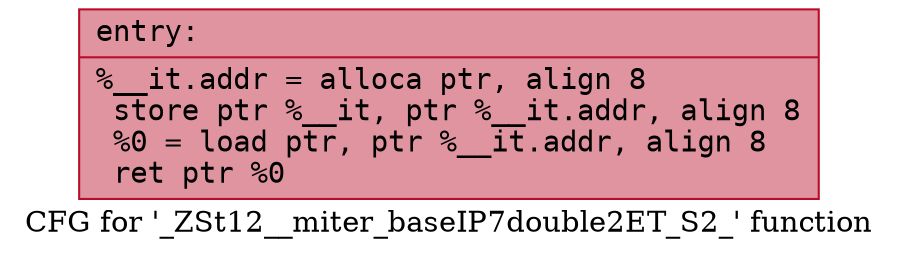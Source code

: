 digraph "CFG for '_ZSt12__miter_baseIP7double2ET_S2_' function" {
	label="CFG for '_ZSt12__miter_baseIP7double2ET_S2_' function";

	Node0x5618698deeb0 [shape=record,color="#b70d28ff", style=filled, fillcolor="#b70d2870" fontname="Courier",label="{entry:\l|  %__it.addr = alloca ptr, align 8\l  store ptr %__it, ptr %__it.addr, align 8\l  %0 = load ptr, ptr %__it.addr, align 8\l  ret ptr %0\l}"];
}
